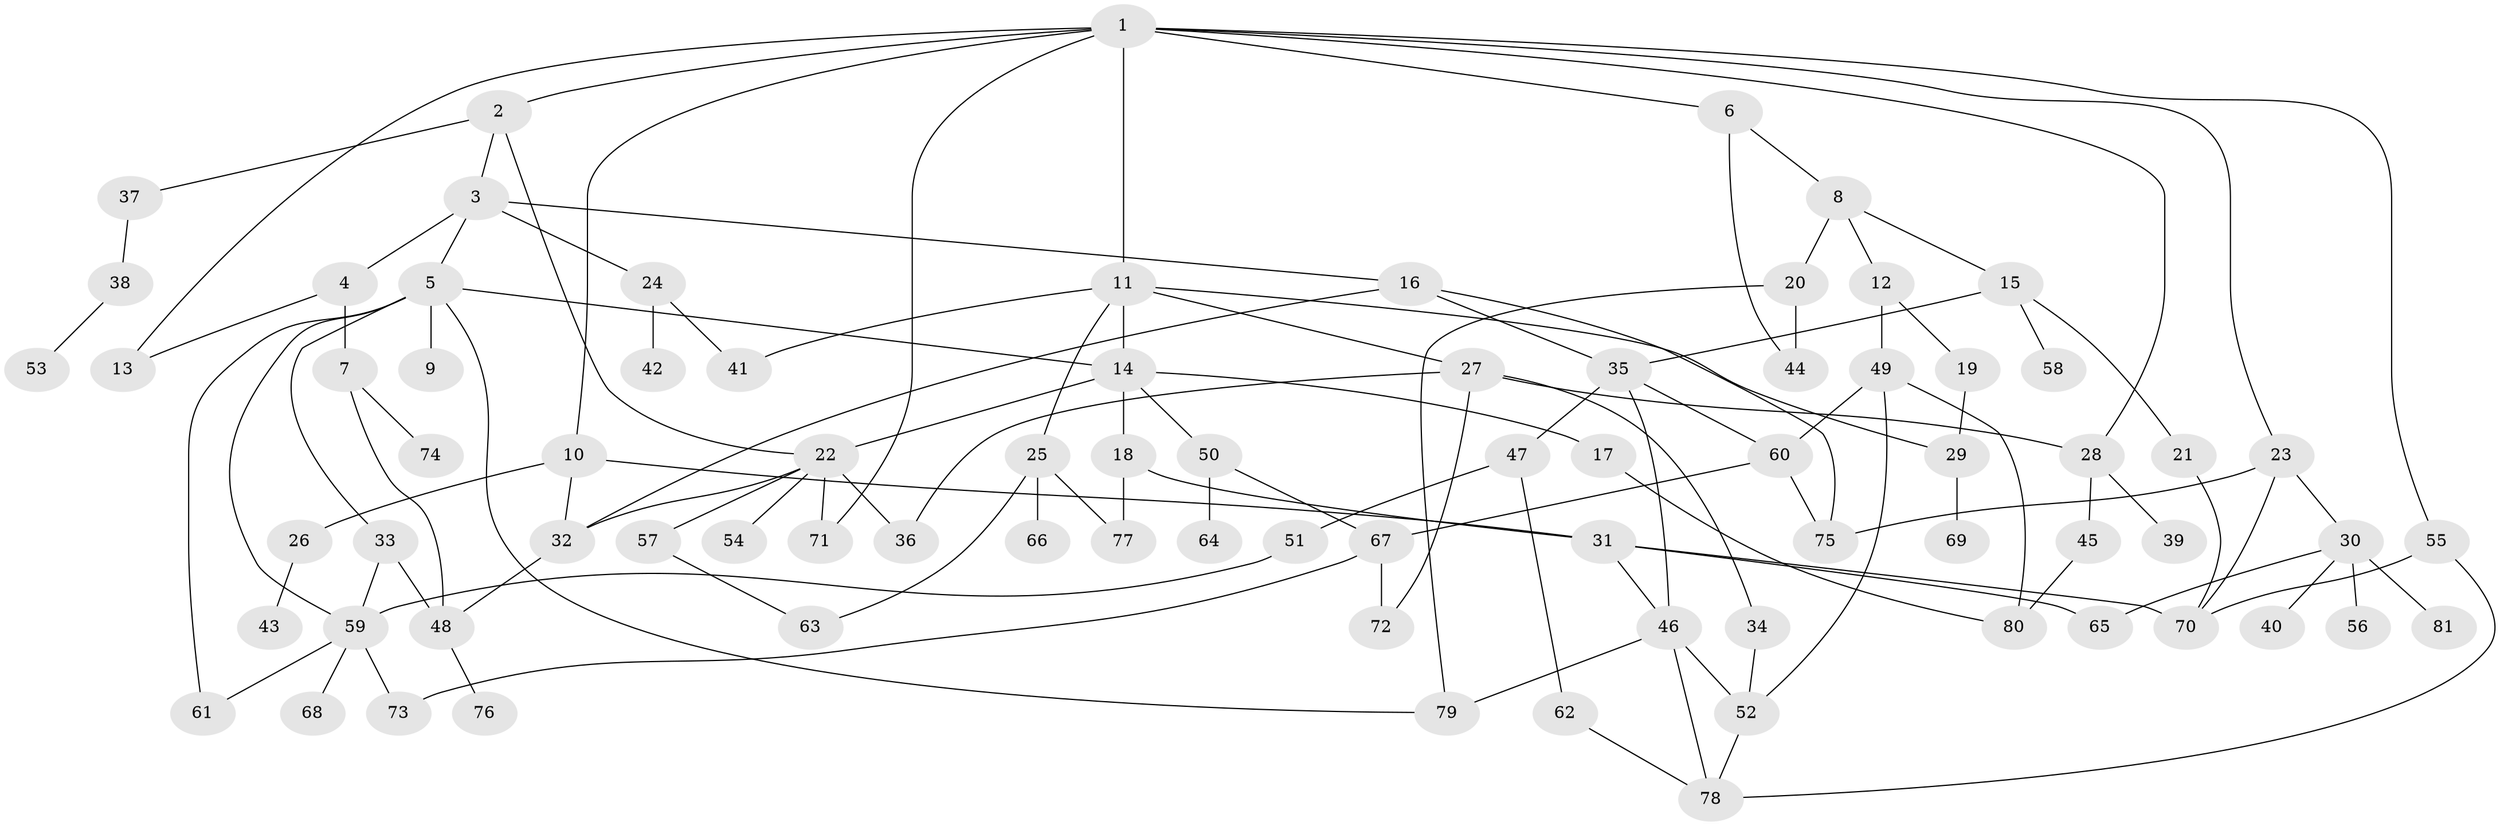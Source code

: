 // coarse degree distribution, {6: 0.11764705882352941, 12: 0.029411764705882353, 7: 0.029411764705882353, 3: 0.17647058823529413, 2: 0.23529411764705882, 4: 0.11764705882352941, 5: 0.14705882352941177, 8: 0.029411764705882353, 1: 0.11764705882352941}
// Generated by graph-tools (version 1.1) at 2025/48/03/04/25 22:48:44]
// undirected, 81 vertices, 120 edges
graph export_dot {
  node [color=gray90,style=filled];
  1;
  2;
  3;
  4;
  5;
  6;
  7;
  8;
  9;
  10;
  11;
  12;
  13;
  14;
  15;
  16;
  17;
  18;
  19;
  20;
  21;
  22;
  23;
  24;
  25;
  26;
  27;
  28;
  29;
  30;
  31;
  32;
  33;
  34;
  35;
  36;
  37;
  38;
  39;
  40;
  41;
  42;
  43;
  44;
  45;
  46;
  47;
  48;
  49;
  50;
  51;
  52;
  53;
  54;
  55;
  56;
  57;
  58;
  59;
  60;
  61;
  62;
  63;
  64;
  65;
  66;
  67;
  68;
  69;
  70;
  71;
  72;
  73;
  74;
  75;
  76;
  77;
  78;
  79;
  80;
  81;
  1 -- 2;
  1 -- 6;
  1 -- 10;
  1 -- 11;
  1 -- 13;
  1 -- 23;
  1 -- 28;
  1 -- 55;
  1 -- 71;
  2 -- 3;
  2 -- 22;
  2 -- 37;
  3 -- 4;
  3 -- 5;
  3 -- 16;
  3 -- 24;
  4 -- 7;
  4 -- 13;
  5 -- 9;
  5 -- 33;
  5 -- 59;
  5 -- 61;
  5 -- 79;
  5 -- 14;
  6 -- 8;
  6 -- 44;
  7 -- 48;
  7 -- 74;
  8 -- 12;
  8 -- 15;
  8 -- 20;
  10 -- 26;
  10 -- 32;
  10 -- 31;
  11 -- 14;
  11 -- 25;
  11 -- 27;
  11 -- 29;
  11 -- 41;
  12 -- 19;
  12 -- 49;
  14 -- 17;
  14 -- 18;
  14 -- 50;
  14 -- 22;
  15 -- 21;
  15 -- 35;
  15 -- 58;
  16 -- 75;
  16 -- 32;
  16 -- 35;
  17 -- 80;
  18 -- 31;
  18 -- 77;
  19 -- 29;
  20 -- 79;
  20 -- 44;
  21 -- 70;
  22 -- 36;
  22 -- 54;
  22 -- 57;
  22 -- 32;
  22 -- 71;
  23 -- 30;
  23 -- 70;
  23 -- 75;
  24 -- 41;
  24 -- 42;
  25 -- 63;
  25 -- 66;
  25 -- 77;
  26 -- 43;
  27 -- 34;
  27 -- 36;
  27 -- 72;
  27 -- 28;
  28 -- 39;
  28 -- 45;
  29 -- 69;
  30 -- 40;
  30 -- 56;
  30 -- 81;
  30 -- 65;
  31 -- 65;
  31 -- 70;
  31 -- 46;
  32 -- 48;
  33 -- 48;
  33 -- 59;
  34 -- 52;
  35 -- 46;
  35 -- 47;
  35 -- 60;
  37 -- 38;
  38 -- 53;
  45 -- 80;
  46 -- 52;
  46 -- 79;
  46 -- 78;
  47 -- 51;
  47 -- 62;
  48 -- 76;
  49 -- 60;
  49 -- 80;
  49 -- 52;
  50 -- 64;
  50 -- 67;
  51 -- 59;
  52 -- 78;
  55 -- 70;
  55 -- 78;
  57 -- 63;
  59 -- 68;
  59 -- 73;
  59 -- 61;
  60 -- 67;
  60 -- 75;
  62 -- 78;
  67 -- 72;
  67 -- 73;
}
